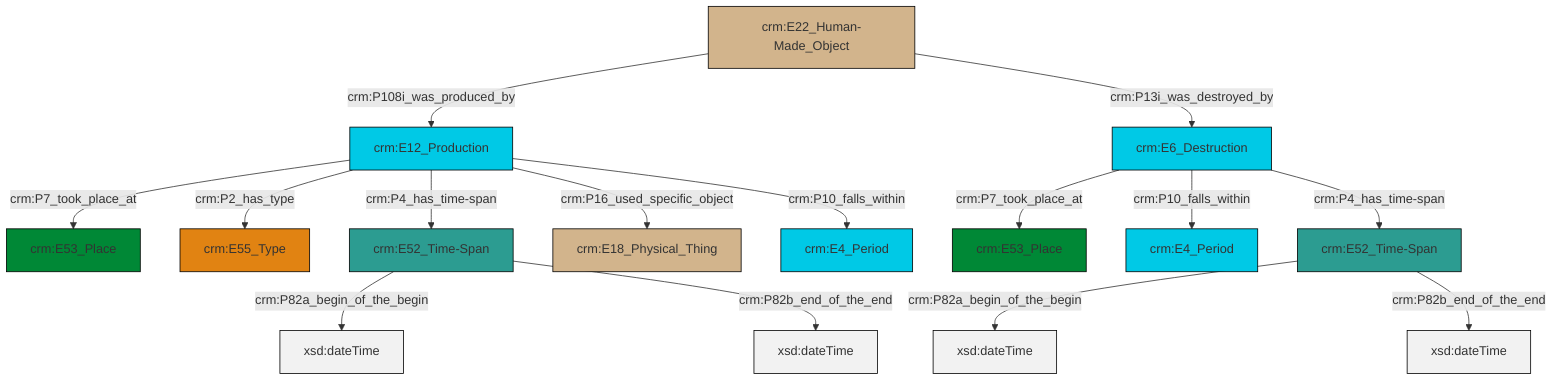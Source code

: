 graph TD
classDef Literal fill:#f2f2f2,stroke:#000000;
classDef CRM_Entity fill:#FFFFFF,stroke:#000000;
classDef Temporal_Entity fill:#00C9E6, stroke:#000000;
classDef Type fill:#E18312, stroke:#000000;
classDef Time-Span fill:#2C9C91, stroke:#000000;
classDef Appellation fill:#FFEB7F, stroke:#000000;
classDef Place fill:#008836, stroke:#000000;
classDef Persistent_Item fill:#B266B2, stroke:#000000;
classDef Conceptual_Object fill:#FFD700, stroke:#000000;
classDef Physical_Thing fill:#D2B48C, stroke:#000000;
classDef Actor fill:#f58aad, stroke:#000000;
classDef PC_Classes fill:#4ce600, stroke:#000000;
classDef Multi fill:#cccccc,stroke:#000000;

4["crm:E12_Production"]:::Temporal_Entity -->|crm:P7_took_place_at| 5["crm:E53_Place"]:::Place
4["crm:E12_Production"]:::Temporal_Entity -->|crm:P2_has_type| 8["crm:E55_Type"]:::Type
11["crm:E52_Time-Span"]:::Time-Span -->|crm:P82a_begin_of_the_begin| 12[xsd:dateTime]:::Literal
4["crm:E12_Production"]:::Temporal_Entity -->|crm:P4_has_time-span| 0["crm:E52_Time-Span"]:::Time-Span
16["crm:E6_Destruction"]:::Temporal_Entity -->|crm:P7_took_place_at| 6["crm:E53_Place"]:::Place
2["crm:E22_Human-Made_Object"]:::Physical_Thing -->|crm:P108i_was_produced_by| 4["crm:E12_Production"]:::Temporal_Entity
2["crm:E22_Human-Made_Object"]:::Physical_Thing -->|crm:P13i_was_destroyed_by| 16["crm:E6_Destruction"]:::Temporal_Entity
11["crm:E52_Time-Span"]:::Time-Span -->|crm:P82b_end_of_the_end| 18[xsd:dateTime]:::Literal
16["crm:E6_Destruction"]:::Temporal_Entity -->|crm:P10_falls_within| 9["crm:E4_Period"]:::Temporal_Entity
0["crm:E52_Time-Span"]:::Time-Span -->|crm:P82a_begin_of_the_begin| 20[xsd:dateTime]:::Literal
0["crm:E52_Time-Span"]:::Time-Span -->|crm:P82b_end_of_the_end| 21[xsd:dateTime]:::Literal
4["crm:E12_Production"]:::Temporal_Entity -->|crm:P16_used_specific_object| 22["crm:E18_Physical_Thing"]:::Physical_Thing
16["crm:E6_Destruction"]:::Temporal_Entity -->|crm:P4_has_time-span| 11["crm:E52_Time-Span"]:::Time-Span
4["crm:E12_Production"]:::Temporal_Entity -->|crm:P10_falls_within| 13["crm:E4_Period"]:::Temporal_Entity